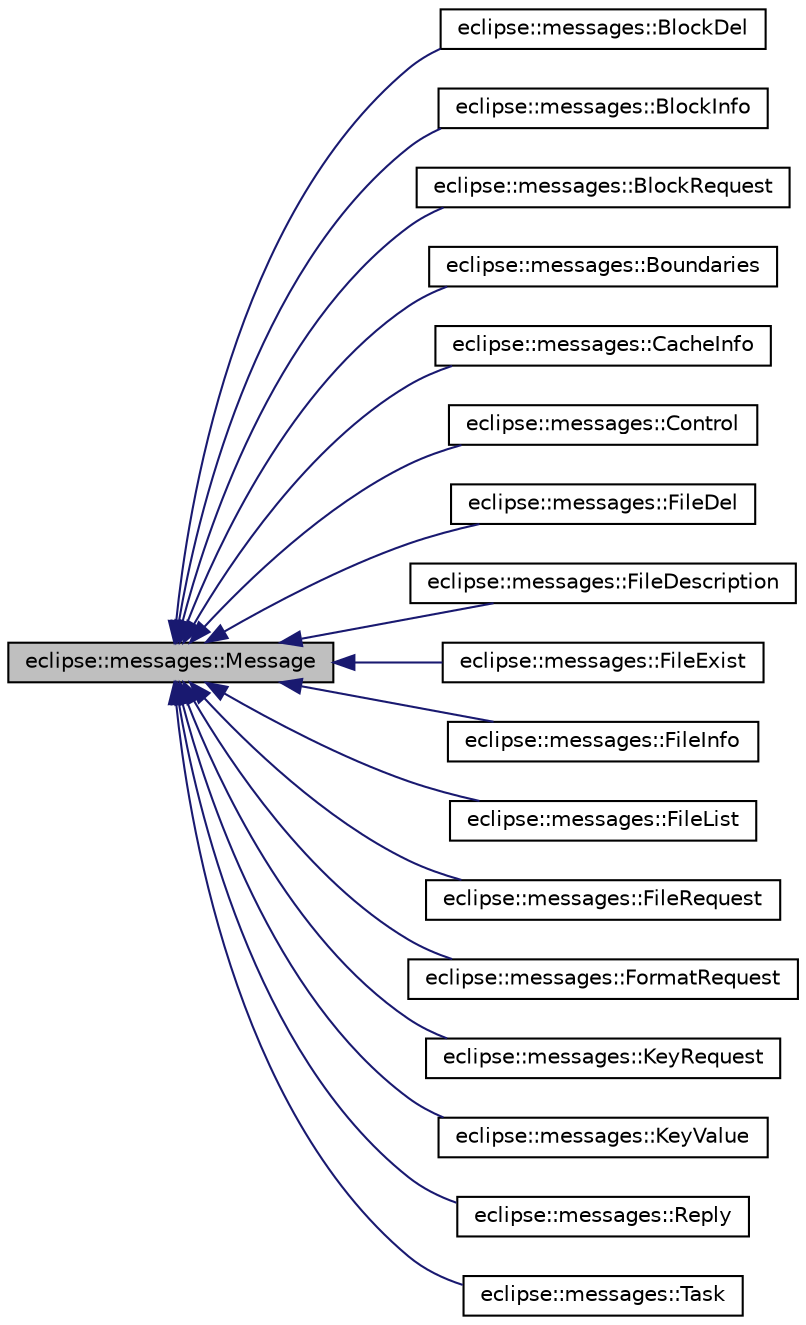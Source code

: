 digraph G
{
  edge [fontname="Helvetica",fontsize="10",labelfontname="Helvetica",labelfontsize="10"];
  node [fontname="Helvetica",fontsize="10",shape=record];
  rankdir="LR";
  Node1 [label="eclipse::messages::Message",height=0.2,width=0.4,color="black", fillcolor="grey75", style="filled" fontcolor="black"];
  Node1 -> Node2 [dir="back",color="midnightblue",fontsize="10",style="solid",fontname="Helvetica"];
  Node2 [label="eclipse::messages::BlockDel",height=0.2,width=0.4,color="black", fillcolor="white", style="filled",URL="$structeclipse_1_1messages_1_1BlockDel.html"];
  Node1 -> Node3 [dir="back",color="midnightblue",fontsize="10",style="solid",fontname="Helvetica"];
  Node3 [label="eclipse::messages::BlockInfo",height=0.2,width=0.4,color="black", fillcolor="white", style="filled",URL="$structeclipse_1_1messages_1_1BlockInfo.html"];
  Node1 -> Node4 [dir="back",color="midnightblue",fontsize="10",style="solid",fontname="Helvetica"];
  Node4 [label="eclipse::messages::BlockRequest",height=0.2,width=0.4,color="black", fillcolor="white", style="filled",URL="$structeclipse_1_1messages_1_1BlockRequest.html"];
  Node1 -> Node5 [dir="back",color="midnightblue",fontsize="10",style="solid",fontname="Helvetica"];
  Node5 [label="eclipse::messages::Boundaries",height=0.2,width=0.4,color="black", fillcolor="white", style="filled",URL="$structeclipse_1_1messages_1_1Boundaries.html"];
  Node1 -> Node6 [dir="back",color="midnightblue",fontsize="10",style="solid",fontname="Helvetica"];
  Node6 [label="eclipse::messages::CacheInfo",height=0.2,width=0.4,color="black", fillcolor="white", style="filled",URL="$structeclipse_1_1messages_1_1CacheInfo.html"];
  Node1 -> Node7 [dir="back",color="midnightblue",fontsize="10",style="solid",fontname="Helvetica"];
  Node7 [label="eclipse::messages::Control",height=0.2,width=0.4,color="black", fillcolor="white", style="filled",URL="$structeclipse_1_1messages_1_1Control.html"];
  Node1 -> Node8 [dir="back",color="midnightblue",fontsize="10",style="solid",fontname="Helvetica"];
  Node8 [label="eclipse::messages::FileDel",height=0.2,width=0.4,color="black", fillcolor="white", style="filled",URL="$structeclipse_1_1messages_1_1FileDel.html"];
  Node1 -> Node9 [dir="back",color="midnightblue",fontsize="10",style="solid",fontname="Helvetica"];
  Node9 [label="eclipse::messages::FileDescription",height=0.2,width=0.4,color="black", fillcolor="white", style="filled",URL="$structeclipse_1_1messages_1_1FileDescription.html"];
  Node1 -> Node10 [dir="back",color="midnightblue",fontsize="10",style="solid",fontname="Helvetica"];
  Node10 [label="eclipse::messages::FileExist",height=0.2,width=0.4,color="black", fillcolor="white", style="filled",URL="$structeclipse_1_1messages_1_1FileExist.html"];
  Node1 -> Node11 [dir="back",color="midnightblue",fontsize="10",style="solid",fontname="Helvetica"];
  Node11 [label="eclipse::messages::FileInfo",height=0.2,width=0.4,color="black", fillcolor="white", style="filled",URL="$structeclipse_1_1messages_1_1FileInfo.html"];
  Node1 -> Node12 [dir="back",color="midnightblue",fontsize="10",style="solid",fontname="Helvetica"];
  Node12 [label="eclipse::messages::FileList",height=0.2,width=0.4,color="black", fillcolor="white", style="filled",URL="$structeclipse_1_1messages_1_1FileList.html"];
  Node1 -> Node13 [dir="back",color="midnightblue",fontsize="10",style="solid",fontname="Helvetica"];
  Node13 [label="eclipse::messages::FileRequest",height=0.2,width=0.4,color="black", fillcolor="white", style="filled",URL="$structeclipse_1_1messages_1_1FileRequest.html"];
  Node1 -> Node14 [dir="back",color="midnightblue",fontsize="10",style="solid",fontname="Helvetica"];
  Node14 [label="eclipse::messages::FormatRequest",height=0.2,width=0.4,color="black", fillcolor="white", style="filled",URL="$structeclipse_1_1messages_1_1FormatRequest.html"];
  Node1 -> Node15 [dir="back",color="midnightblue",fontsize="10",style="solid",fontname="Helvetica"];
  Node15 [label="eclipse::messages::KeyRequest",height=0.2,width=0.4,color="black", fillcolor="white", style="filled",URL="$structeclipse_1_1messages_1_1KeyRequest.html"];
  Node1 -> Node16 [dir="back",color="midnightblue",fontsize="10",style="solid",fontname="Helvetica"];
  Node16 [label="eclipse::messages::KeyValue",height=0.2,width=0.4,color="black", fillcolor="white", style="filled",URL="$structeclipse_1_1messages_1_1KeyValue.html"];
  Node1 -> Node17 [dir="back",color="midnightblue",fontsize="10",style="solid",fontname="Helvetica"];
  Node17 [label="eclipse::messages::Reply",height=0.2,width=0.4,color="black", fillcolor="white", style="filled",URL="$structeclipse_1_1messages_1_1Reply.html"];
  Node1 -> Node18 [dir="back",color="midnightblue",fontsize="10",style="solid",fontname="Helvetica"];
  Node18 [label="eclipse::messages::Task",height=0.2,width=0.4,color="black", fillcolor="white", style="filled",URL="$structeclipse_1_1messages_1_1Task.html"];
}
